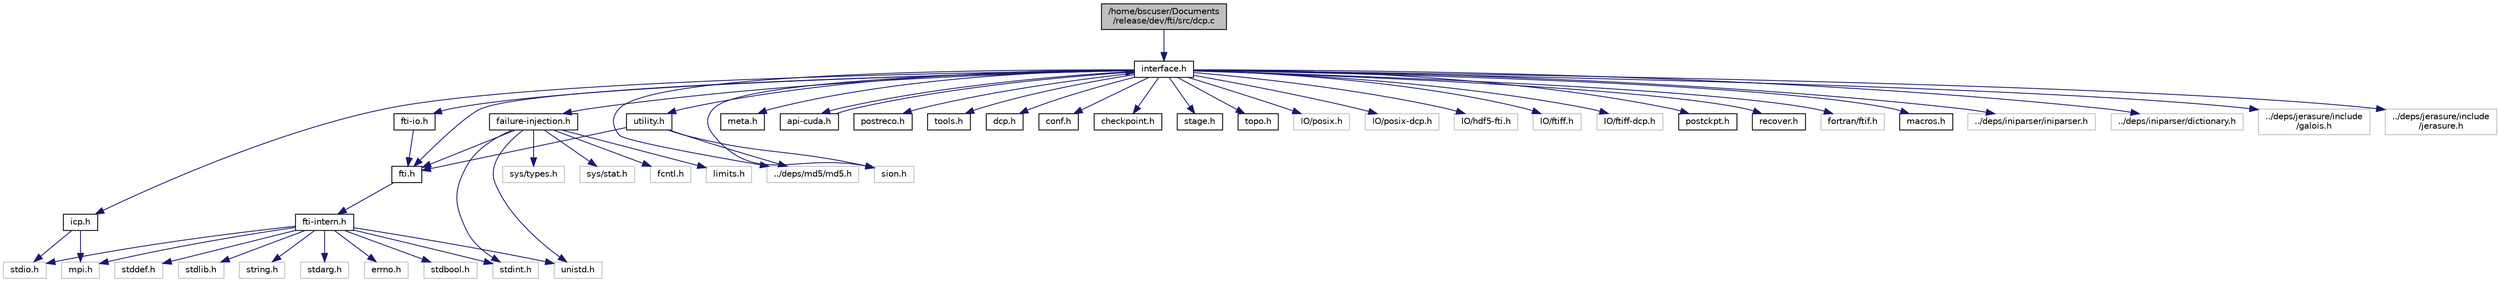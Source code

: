 digraph "/home/bscuser/Documents/release/dev/fti/src/dcp.c"
{
 // LATEX_PDF_SIZE
  edge [fontname="Helvetica",fontsize="10",labelfontname="Helvetica",labelfontsize="10"];
  node [fontname="Helvetica",fontsize="10",shape=record];
  Node1 [label="/home/bscuser/Documents\l/release/dev/fti/src/dcp.c",height=0.2,width=0.4,color="black", fillcolor="grey75", style="filled", fontcolor="black",tooltip=" "];
  Node1 -> Node2 [color="midnightblue",fontsize="10",style="solid"];
  Node2 [label="interface.h",height=0.2,width=0.4,color="black", fillcolor="white", style="filled",URL="$interface_8h.html",tooltip="Header file for the FTI library private functions."];
  Node2 -> Node3 [color="midnightblue",fontsize="10",style="solid"];
  Node3 [label="fti.h",height=0.2,width=0.4,color="black", fillcolor="white", style="filled",URL="$fti_8h.html",tooltip="Header file for the FTI library."];
  Node3 -> Node4 [color="midnightblue",fontsize="10",style="solid"];
  Node4 [label="fti-intern.h",height=0.2,width=0.4,color="black", fillcolor="white", style="filled",URL="$fti-intern_8h.html",tooltip=" "];
  Node4 -> Node5 [color="midnightblue",fontsize="10",style="solid"];
  Node5 [label="stddef.h",height=0.2,width=0.4,color="grey75", fillcolor="white", style="filled",tooltip=" "];
  Node4 -> Node6 [color="midnightblue",fontsize="10",style="solid"];
  Node6 [label="stdlib.h",height=0.2,width=0.4,color="grey75", fillcolor="white", style="filled",tooltip=" "];
  Node4 -> Node7 [color="midnightblue",fontsize="10",style="solid"];
  Node7 [label="stdio.h",height=0.2,width=0.4,color="grey75", fillcolor="white", style="filled",tooltip=" "];
  Node4 -> Node8 [color="midnightblue",fontsize="10",style="solid"];
  Node8 [label="string.h",height=0.2,width=0.4,color="grey75", fillcolor="white", style="filled",tooltip=" "];
  Node4 -> Node9 [color="midnightblue",fontsize="10",style="solid"];
  Node9 [label="stdarg.h",height=0.2,width=0.4,color="grey75", fillcolor="white", style="filled",tooltip=" "];
  Node4 -> Node10 [color="midnightblue",fontsize="10",style="solid"];
  Node10 [label="errno.h",height=0.2,width=0.4,color="grey75", fillcolor="white", style="filled",tooltip=" "];
  Node4 -> Node11 [color="midnightblue",fontsize="10",style="solid"];
  Node11 [label="stdint.h",height=0.2,width=0.4,color="grey75", fillcolor="white", style="filled",tooltip=" "];
  Node4 -> Node12 [color="midnightblue",fontsize="10",style="solid"];
  Node12 [label="unistd.h",height=0.2,width=0.4,color="grey75", fillcolor="white", style="filled",tooltip=" "];
  Node4 -> Node13 [color="midnightblue",fontsize="10",style="solid"];
  Node13 [label="stdbool.h",height=0.2,width=0.4,color="grey75", fillcolor="white", style="filled",tooltip=" "];
  Node4 -> Node14 [color="midnightblue",fontsize="10",style="solid"];
  Node14 [label="mpi.h",height=0.2,width=0.4,color="grey75", fillcolor="white", style="filled",tooltip=" "];
  Node2 -> Node15 [color="midnightblue",fontsize="10",style="solid"];
  Node15 [label="meta.h",height=0.2,width=0.4,color="black", fillcolor="white", style="filled",URL="$meta_8h.html",tooltip=" "];
  Node2 -> Node16 [color="midnightblue",fontsize="10",style="solid"];
  Node16 [label="api-cuda.h",height=0.2,width=0.4,color="black", fillcolor="white", style="filled",URL="$api-cuda_8h.html",tooltip=" "];
  Node16 -> Node2 [color="midnightblue",fontsize="10",style="solid"];
  Node2 -> Node17 [color="midnightblue",fontsize="10",style="solid"];
  Node17 [label="postreco.h",height=0.2,width=0.4,color="black", fillcolor="white", style="filled",URL="$postreco_8h.html",tooltip=" "];
  Node2 -> Node18 [color="midnightblue",fontsize="10",style="solid"];
  Node18 [label="tools.h",height=0.2,width=0.4,color="black", fillcolor="white", style="filled",URL="$tools_8h.html",tooltip=" "];
  Node2 -> Node19 [color="midnightblue",fontsize="10",style="solid"];
  Node19 [label="dcp.h",height=0.2,width=0.4,color="black", fillcolor="white", style="filled",URL="$dcp_8h.html",tooltip=" "];
  Node2 -> Node20 [color="midnightblue",fontsize="10",style="solid"];
  Node20 [label="conf.h",height=0.2,width=0.4,color="black", fillcolor="white", style="filled",URL="$conf_8h.html",tooltip=" "];
  Node2 -> Node21 [color="midnightblue",fontsize="10",style="solid"];
  Node21 [label="checkpoint.h",height=0.2,width=0.4,color="black", fillcolor="white", style="filled",URL="$checkpoint_8h.html",tooltip=" "];
  Node2 -> Node22 [color="midnightblue",fontsize="10",style="solid"];
  Node22 [label="stage.h",height=0.2,width=0.4,color="black", fillcolor="white", style="filled",URL="$stage_8h.html",tooltip=" "];
  Node2 -> Node23 [color="midnightblue",fontsize="10",style="solid"];
  Node23 [label="fti-io.h",height=0.2,width=0.4,color="black", fillcolor="white", style="filled",URL="$fti-io_8h.html",tooltip=" "];
  Node23 -> Node3 [color="midnightblue",fontsize="10",style="solid"];
  Node2 -> Node24 [color="midnightblue",fontsize="10",style="solid"];
  Node24 [label="topo.h",height=0.2,width=0.4,color="black", fillcolor="white", style="filled",URL="$topo_8h.html",tooltip=" "];
  Node2 -> Node25 [color="midnightblue",fontsize="10",style="solid"];
  Node25 [label="IO/posix.h",height=0.2,width=0.4,color="grey75", fillcolor="white", style="filled",tooltip=" "];
  Node2 -> Node26 [color="midnightblue",fontsize="10",style="solid"];
  Node26 [label="IO/posix-dcp.h",height=0.2,width=0.4,color="grey75", fillcolor="white", style="filled",tooltip=" "];
  Node2 -> Node27 [color="midnightblue",fontsize="10",style="solid"];
  Node27 [label="IO/hdf5-fti.h",height=0.2,width=0.4,color="grey75", fillcolor="white", style="filled",tooltip=" "];
  Node2 -> Node28 [color="midnightblue",fontsize="10",style="solid"];
  Node28 [label="IO/ftiff.h",height=0.2,width=0.4,color="grey75", fillcolor="white", style="filled",tooltip=" "];
  Node2 -> Node29 [color="midnightblue",fontsize="10",style="solid"];
  Node29 [label="IO/ftiff-dcp.h",height=0.2,width=0.4,color="grey75", fillcolor="white", style="filled",tooltip=" "];
  Node2 -> Node30 [color="midnightblue",fontsize="10",style="solid"];
  Node30 [label="failure-injection.h",height=0.2,width=0.4,color="black", fillcolor="white", style="filled",URL="$failure-injection_8h.html",tooltip="Defines wrapper for POSIX write functions to enable failure injection."];
  Node30 -> Node3 [color="midnightblue",fontsize="10",style="solid"];
  Node30 -> Node12 [color="midnightblue",fontsize="10",style="solid"];
  Node30 -> Node31 [color="midnightblue",fontsize="10",style="solid"];
  Node31 [label="sys/types.h",height=0.2,width=0.4,color="grey75", fillcolor="white", style="filled",tooltip=" "];
  Node30 -> Node32 [color="midnightblue",fontsize="10",style="solid"];
  Node32 [label="sys/stat.h",height=0.2,width=0.4,color="grey75", fillcolor="white", style="filled",tooltip=" "];
  Node30 -> Node33 [color="midnightblue",fontsize="10",style="solid"];
  Node33 [label="fcntl.h",height=0.2,width=0.4,color="grey75", fillcolor="white", style="filled",tooltip=" "];
  Node30 -> Node11 [color="midnightblue",fontsize="10",style="solid"];
  Node30 -> Node34 [color="midnightblue",fontsize="10",style="solid"];
  Node34 [label="limits.h",height=0.2,width=0.4,color="grey75", fillcolor="white", style="filled",tooltip=" "];
  Node2 -> Node35 [color="midnightblue",fontsize="10",style="solid"];
  Node35 [label="postckpt.h",height=0.2,width=0.4,color="black", fillcolor="white", style="filled",URL="$postckpt_8h.html",tooltip=" "];
  Node2 -> Node36 [color="midnightblue",fontsize="10",style="solid"];
  Node36 [label="recover.h",height=0.2,width=0.4,color="black", fillcolor="white", style="filled",URL="$recover_8h.html",tooltip=" "];
  Node2 -> Node37 [color="midnightblue",fontsize="10",style="solid"];
  Node37 [label="fortran/ftif.h",height=0.2,width=0.4,color="grey75", fillcolor="white", style="filled",tooltip=" "];
  Node2 -> Node38 [color="midnightblue",fontsize="10",style="solid"];
  Node38 [label="icp.h",height=0.2,width=0.4,color="black", fillcolor="white", style="filled",URL="$icp_8h.html",tooltip=" "];
  Node38 -> Node14 [color="midnightblue",fontsize="10",style="solid"];
  Node38 -> Node7 [color="midnightblue",fontsize="10",style="solid"];
  Node2 -> Node39 [color="midnightblue",fontsize="10",style="solid"];
  Node39 [label="macros.h",height=0.2,width=0.4,color="black", fillcolor="white", style="filled",URL="$macros_8h.html",tooltip="API functions for the FTI library."];
  Node2 -> Node40 [color="midnightblue",fontsize="10",style="solid"];
  Node40 [label="utility.h",height=0.2,width=0.4,color="black", fillcolor="white", style="filled",URL="$utility_8h.html",tooltip=" "];
  Node40 -> Node3 [color="midnightblue",fontsize="10",style="solid"];
  Node40 -> Node41 [color="midnightblue",fontsize="10",style="solid"];
  Node41 [label="../deps/md5/md5.h",height=0.2,width=0.4,color="grey75", fillcolor="white", style="filled",tooltip=" "];
  Node40 -> Node42 [color="midnightblue",fontsize="10",style="solid"];
  Node42 [label="sion.h",height=0.2,width=0.4,color="grey75", fillcolor="white", style="filled",tooltip=" "];
  Node2 -> Node41 [color="midnightblue",fontsize="10",style="solid"];
  Node2 -> Node43 [color="midnightblue",fontsize="10",style="solid"];
  Node43 [label="../deps/iniparser/iniparser.h",height=0.2,width=0.4,color="grey75", fillcolor="white", style="filled",tooltip=" "];
  Node2 -> Node44 [color="midnightblue",fontsize="10",style="solid"];
  Node44 [label="../deps/iniparser/dictionary.h",height=0.2,width=0.4,color="grey75", fillcolor="white", style="filled",tooltip=" "];
  Node2 -> Node45 [color="midnightblue",fontsize="10",style="solid"];
  Node45 [label="../deps/jerasure/include\l/galois.h",height=0.2,width=0.4,color="grey75", fillcolor="white", style="filled",tooltip=" "];
  Node2 -> Node46 [color="midnightblue",fontsize="10",style="solid"];
  Node46 [label="../deps/jerasure/include\l/jerasure.h",height=0.2,width=0.4,color="grey75", fillcolor="white", style="filled",tooltip=" "];
  Node2 -> Node42 [color="midnightblue",fontsize="10",style="solid"];
}
